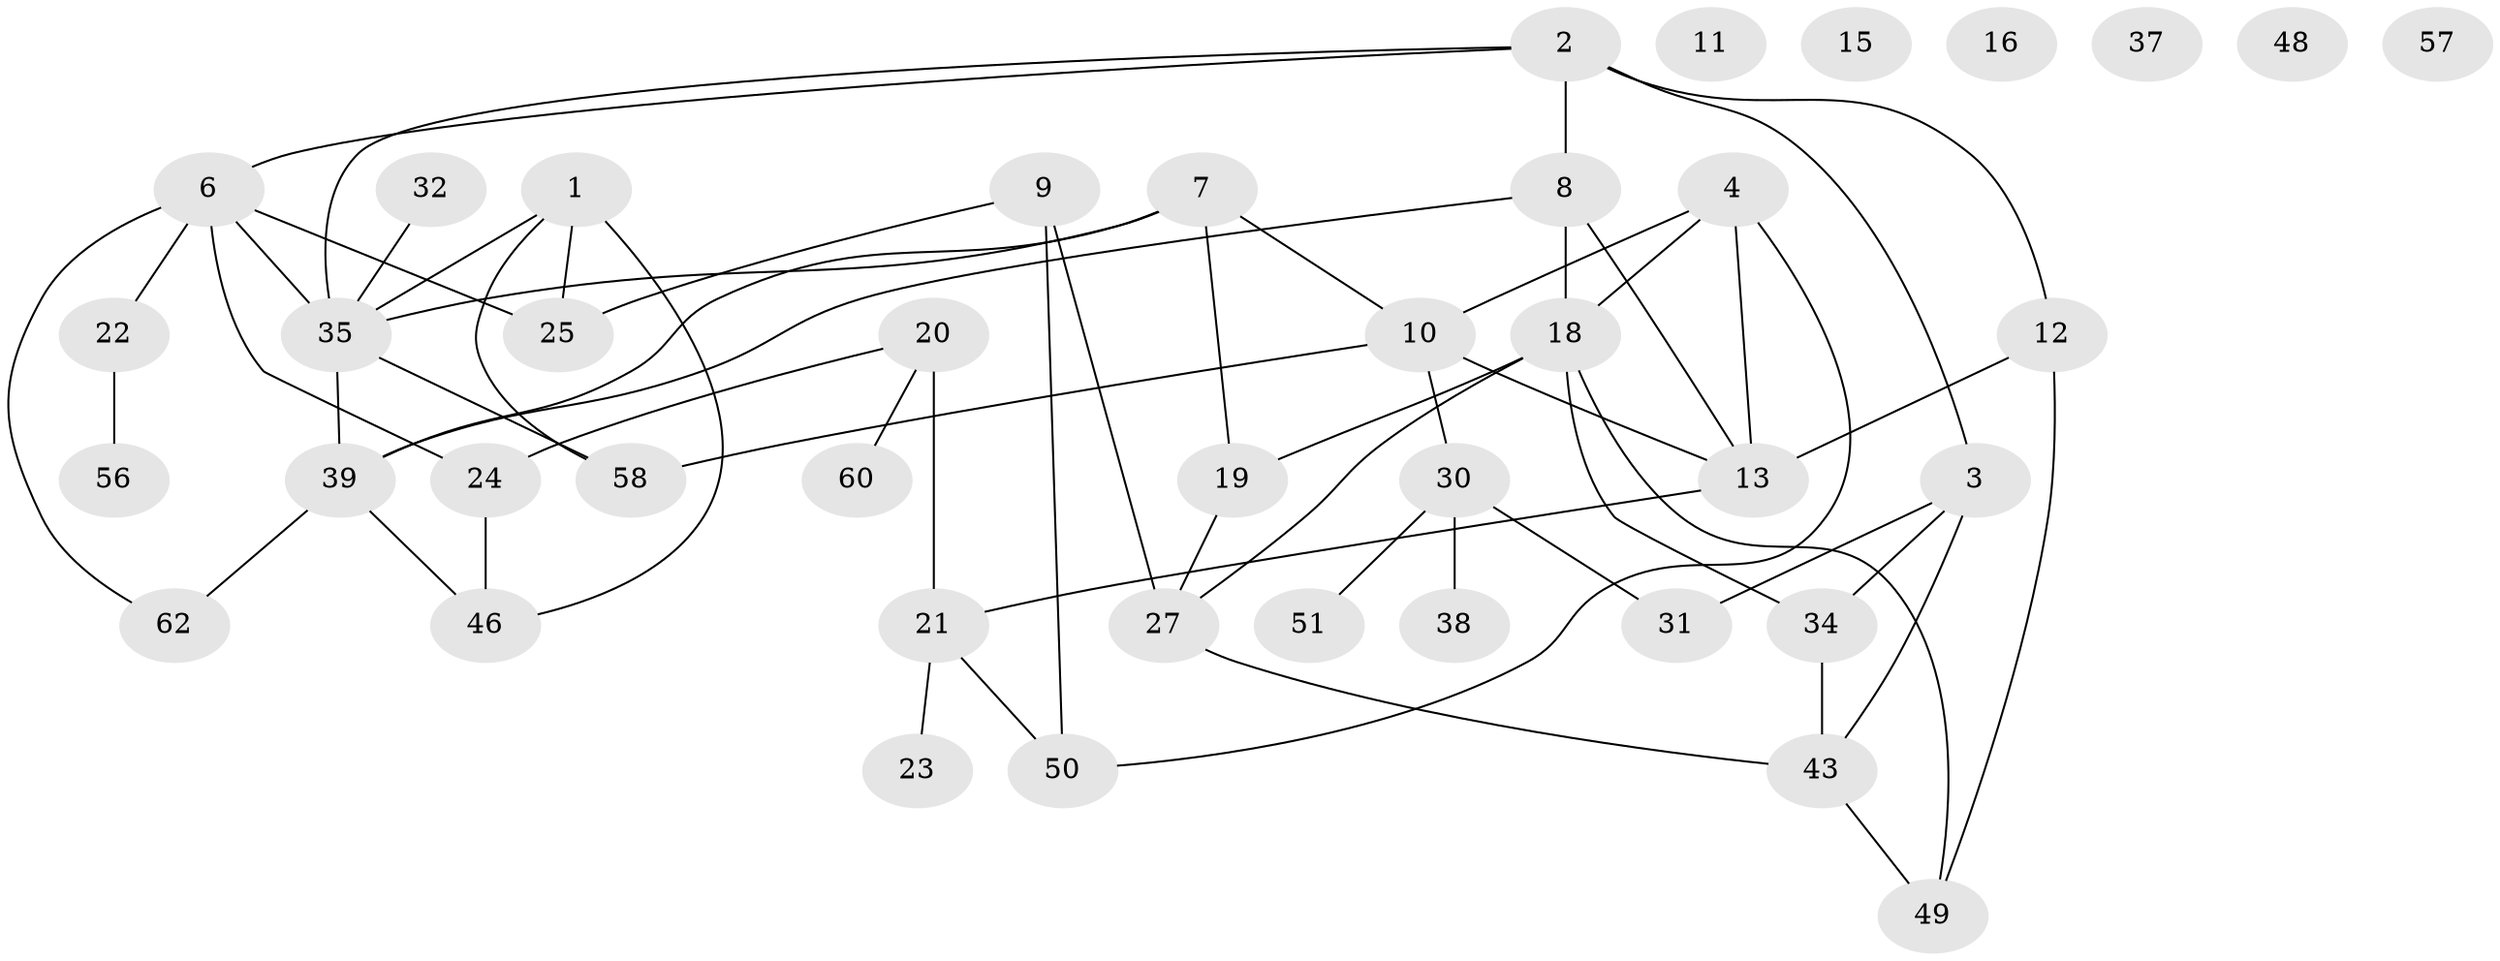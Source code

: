 // original degree distribution, {3: 0.328125, 4: 0.171875, 2: 0.21875, 6: 0.015625, 0: 0.09375, 5: 0.0625, 1: 0.109375}
// Generated by graph-tools (version 1.1) at 2025/41/03/06/25 10:41:19]
// undirected, 42 vertices, 60 edges
graph export_dot {
graph [start="1"]
  node [color=gray90,style=filled];
  1 [super="+29"];
  2 [super="+5"];
  3 [super="+14"];
  4;
  6;
  7;
  8 [super="+42"];
  9 [super="+28"];
  10 [super="+40"];
  11;
  12 [super="+33"];
  13 [super="+17"];
  15;
  16;
  18 [super="+61"];
  19 [super="+36"];
  20;
  21 [super="+55"];
  22 [super="+63"];
  23 [super="+47"];
  24 [super="+26"];
  25 [super="+52"];
  27;
  30 [super="+59"];
  31;
  32;
  34 [super="+64"];
  35 [super="+41"];
  37;
  38;
  39 [super="+45"];
  43 [super="+44"];
  46;
  48;
  49 [super="+54"];
  50 [super="+53"];
  51;
  56;
  57;
  58;
  60;
  62;
  1 -- 35;
  1 -- 46;
  1 -- 58;
  1 -- 25;
  2 -- 6;
  2 -- 8;
  2 -- 12;
  2 -- 35;
  2 -- 3;
  3 -- 43;
  3 -- 34;
  3 -- 31;
  4 -- 10;
  4 -- 13;
  4 -- 50;
  4 -- 18;
  6 -- 25;
  6 -- 62;
  6 -- 35;
  6 -- 24;
  6 -- 22;
  7 -- 35;
  7 -- 19;
  7 -- 10;
  7 -- 39;
  8 -- 18;
  8 -- 13;
  8 -- 39;
  9 -- 27;
  9 -- 50;
  9 -- 25;
  10 -- 58;
  10 -- 30;
  10 -- 13;
  12 -- 13;
  12 -- 49;
  13 -- 21;
  18 -- 27;
  18 -- 49;
  18 -- 34;
  18 -- 19;
  19 -- 27;
  20 -- 21;
  20 -- 24;
  20 -- 60;
  21 -- 50;
  21 -- 23;
  22 -- 56;
  24 -- 46;
  27 -- 43;
  30 -- 38;
  30 -- 51 [weight=2];
  30 -- 31;
  32 -- 35 [weight=2];
  34 -- 43;
  35 -- 58;
  35 -- 39;
  39 -- 62;
  39 -- 46;
  43 -- 49;
}
